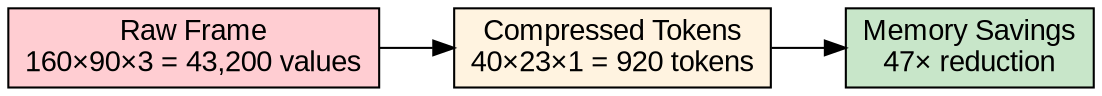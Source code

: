 digraph MemoryEfficiency {
    rankdir=LR;
    node [shape=box, style=filled, fontname="Arial"];
    
    raw_frame [label="Raw Frame\n160×90×3 = 43,200 values", fillcolor="#ffcdd2"];
    compressed_tokens [label="Compressed Tokens\n40×23×1 = 920 tokens", fillcolor="#fff3e0"];
    memory_savings [label="Memory Savings\n47× reduction", fillcolor="#c8e6c9"];
    
    raw_frame -> compressed_tokens;
    compressed_tokens -> memory_savings;
}
